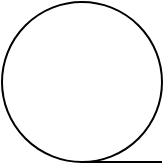 <mxfile version="13.1.12" type="github"><diagram id="6JXZ0jh0jqxUSEa0KMOM" name="Page-1"><mxGraphModel dx="868" dy="402" grid="1" gridSize="10" guides="1" tooltips="1" connect="1" arrows="1" fold="1" page="1" pageScale="1" pageWidth="827" pageHeight="1169" math="0" shadow="0"><root><mxCell id="0"/><mxCell id="1" parent="0"/><mxCell id="6znzqcSJtZ0_EToxgys1-7" value="" style="shape=tapeData;whiteSpace=wrap;html=1;perimeter=ellipsePerimeter;" vertex="1" parent="1"><mxGeometry x="130" y="545" width="80" height="80" as="geometry"/></mxCell></root></mxGraphModel></diagram></mxfile>